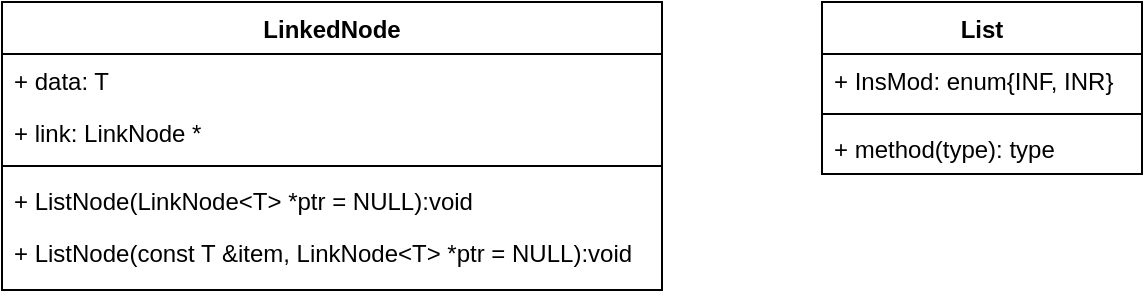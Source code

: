 <mxfile version="13.8.5" type="github">
  <diagram id="C5RBs43oDa-KdzZeNtuy" name="Page-1">
    <mxGraphModel dx="462" dy="761" grid="1" gridSize="10" guides="1" tooltips="1" connect="1" arrows="1" fold="1" page="1" pageScale="1" pageWidth="827" pageHeight="1169" math="0" shadow="0">
      <root>
        <mxCell id="WIyWlLk6GJQsqaUBKTNV-0" />
        <mxCell id="WIyWlLk6GJQsqaUBKTNV-1" parent="WIyWlLk6GJQsqaUBKTNV-0" />
        <mxCell id="OryByU-VxtB-OFvGHKi6-1" value="LinkedNode" style="swimlane;fontStyle=1;align=center;verticalAlign=top;childLayout=stackLayout;horizontal=1;startSize=26;horizontalStack=0;resizeParent=1;resizeParentMax=0;resizeLast=0;collapsible=1;marginBottom=0;" parent="WIyWlLk6GJQsqaUBKTNV-1" vertex="1">
          <mxGeometry x="50" y="140" width="330" height="144" as="geometry" />
        </mxCell>
        <mxCell id="OryByU-VxtB-OFvGHKi6-2" value="+ data: T" style="text;strokeColor=none;fillColor=none;align=left;verticalAlign=top;spacingLeft=4;spacingRight=4;overflow=hidden;rotatable=0;points=[[0,0.5],[1,0.5]];portConstraint=eastwest;" parent="OryByU-VxtB-OFvGHKi6-1" vertex="1">
          <mxGeometry y="26" width="330" height="26" as="geometry" />
        </mxCell>
        <mxCell id="OryByU-VxtB-OFvGHKi6-9" value="+ link: LinkNode *" style="text;strokeColor=none;fillColor=none;align=left;verticalAlign=top;spacingLeft=4;spacingRight=4;overflow=hidden;rotatable=0;points=[[0,0.5],[1,0.5]];portConstraint=eastwest;" parent="OryByU-VxtB-OFvGHKi6-1" vertex="1">
          <mxGeometry y="52" width="330" height="26" as="geometry" />
        </mxCell>
        <mxCell id="OryByU-VxtB-OFvGHKi6-3" value="" style="line;strokeWidth=1;fillColor=none;align=left;verticalAlign=middle;spacingTop=-1;spacingLeft=3;spacingRight=3;rotatable=0;labelPosition=right;points=[];portConstraint=eastwest;" parent="OryByU-VxtB-OFvGHKi6-1" vertex="1">
          <mxGeometry y="78" width="330" height="8" as="geometry" />
        </mxCell>
        <mxCell id="OryByU-VxtB-OFvGHKi6-4" value="+ ListNode(LinkNode&lt;T&gt; *ptr = NULL):void" style="text;strokeColor=none;fillColor=none;align=left;verticalAlign=top;spacingLeft=4;spacingRight=4;overflow=hidden;rotatable=0;points=[[0,0.5],[1,0.5]];portConstraint=eastwest;" parent="OryByU-VxtB-OFvGHKi6-1" vertex="1">
          <mxGeometry y="86" width="330" height="26" as="geometry" />
        </mxCell>
        <mxCell id="2I9ZIMTW-pQH1IiWkWdC-1" value="+ ListNode(const T &amp;item, LinkNode&lt;T&gt; *ptr = NULL):void" style="text;strokeColor=none;fillColor=none;align=left;verticalAlign=top;spacingLeft=4;spacingRight=4;overflow=hidden;rotatable=0;points=[[0,0.5],[1,0.5]];portConstraint=eastwest;" vertex="1" parent="OryByU-VxtB-OFvGHKi6-1">
          <mxGeometry y="112" width="330" height="32" as="geometry" />
        </mxCell>
        <mxCell id="OryByU-VxtB-OFvGHKi6-5" value="List" style="swimlane;fontStyle=1;align=center;verticalAlign=top;childLayout=stackLayout;horizontal=1;startSize=26;horizontalStack=0;resizeParent=1;resizeParentMax=0;resizeLast=0;collapsible=1;marginBottom=0;" parent="WIyWlLk6GJQsqaUBKTNV-1" vertex="1">
          <mxGeometry x="460" y="140" width="160" height="86" as="geometry" />
        </mxCell>
        <mxCell id="OryByU-VxtB-OFvGHKi6-6" value="+ InsMod: enum{INF, INR}" style="text;strokeColor=none;fillColor=none;align=left;verticalAlign=top;spacingLeft=4;spacingRight=4;overflow=hidden;rotatable=0;points=[[0,0.5],[1,0.5]];portConstraint=eastwest;" parent="OryByU-VxtB-OFvGHKi6-5" vertex="1">
          <mxGeometry y="26" width="160" height="26" as="geometry" />
        </mxCell>
        <mxCell id="OryByU-VxtB-OFvGHKi6-7" value="" style="line;strokeWidth=1;fillColor=none;align=left;verticalAlign=middle;spacingTop=-1;spacingLeft=3;spacingRight=3;rotatable=0;labelPosition=right;points=[];portConstraint=eastwest;" parent="OryByU-VxtB-OFvGHKi6-5" vertex="1">
          <mxGeometry y="52" width="160" height="8" as="geometry" />
        </mxCell>
        <mxCell id="OryByU-VxtB-OFvGHKi6-8" value="+ method(type): type" style="text;strokeColor=none;fillColor=none;align=left;verticalAlign=top;spacingLeft=4;spacingRight=4;overflow=hidden;rotatable=0;points=[[0,0.5],[1,0.5]];portConstraint=eastwest;" parent="OryByU-VxtB-OFvGHKi6-5" vertex="1">
          <mxGeometry y="60" width="160" height="26" as="geometry" />
        </mxCell>
      </root>
    </mxGraphModel>
  </diagram>
</mxfile>
